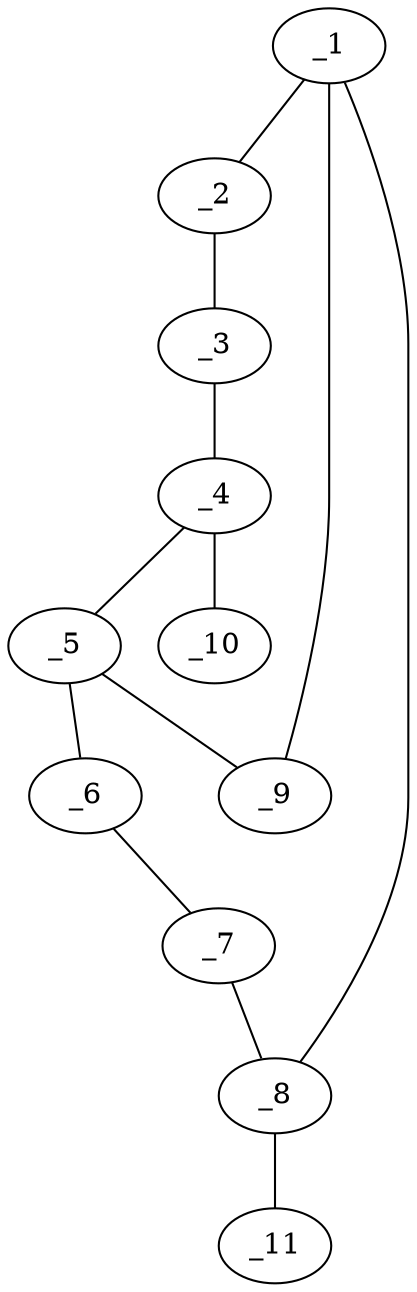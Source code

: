 graph molid697943 {
	_1	 [charge=0,
		chem=1,
		symbol="C  ",
		x="5.3461",
		y="1.0133"];
	_2	 [charge=0,
		chem=1,
		symbol="C  ",
		x="7.2108",
		y="0.5656"];
	_1 -- _2	 [valence=1];
	_8	 [charge=0,
		chem=1,
		symbol="C  ",
		x="2.7431",
		y="0.2055"];
	_1 -- _8	 [valence=1];
	_9	 [charge=0,
		chem=5,
		symbol="S  ",
		x="4.6095",
		y="1.9959"];
	_1 -- _9	 [valence=1];
	_3	 [charge=0,
		chem=1,
		symbol="C  ",
		x="7.5692",
		y="-0.368"];
	_2 -- _3	 [valence=1];
	_4	 [charge=0,
		chem=1,
		symbol="C  ",
		x="6.792",
		y="-0.9973"];
	_3 -- _4	 [valence=1];
	_5	 [charge=0,
		chem=1,
		symbol="C  ",
		x="5.0873",
		y="0.0474"];
	_4 -- _5	 [valence=1];
	_10	 [charge=0,
		chem=2,
		symbol="O  ",
		x="6.8444",
		y="-1.9959"];
	_4 -- _10	 [valence=2];
	_6	 [charge=0,
		chem=1,
		symbol="C  ",
		x="3.5522",
		y="-1.1958"];
	_5 -- _6	 [valence=1];
	_5 -- _9	 [valence=1];
	_7	 [charge=0,
		chem=1,
		symbol="C  ",
		x="2.6386",
		y="-0.789"];
	_6 -- _7	 [valence=1];
	_7 -- _8	 [valence=1];
	_11	 [charge=0,
		chem=2,
		symbol="O  ",
		x=2,
		y="0.8746"];
	_8 -- _11	 [valence=2];
}
